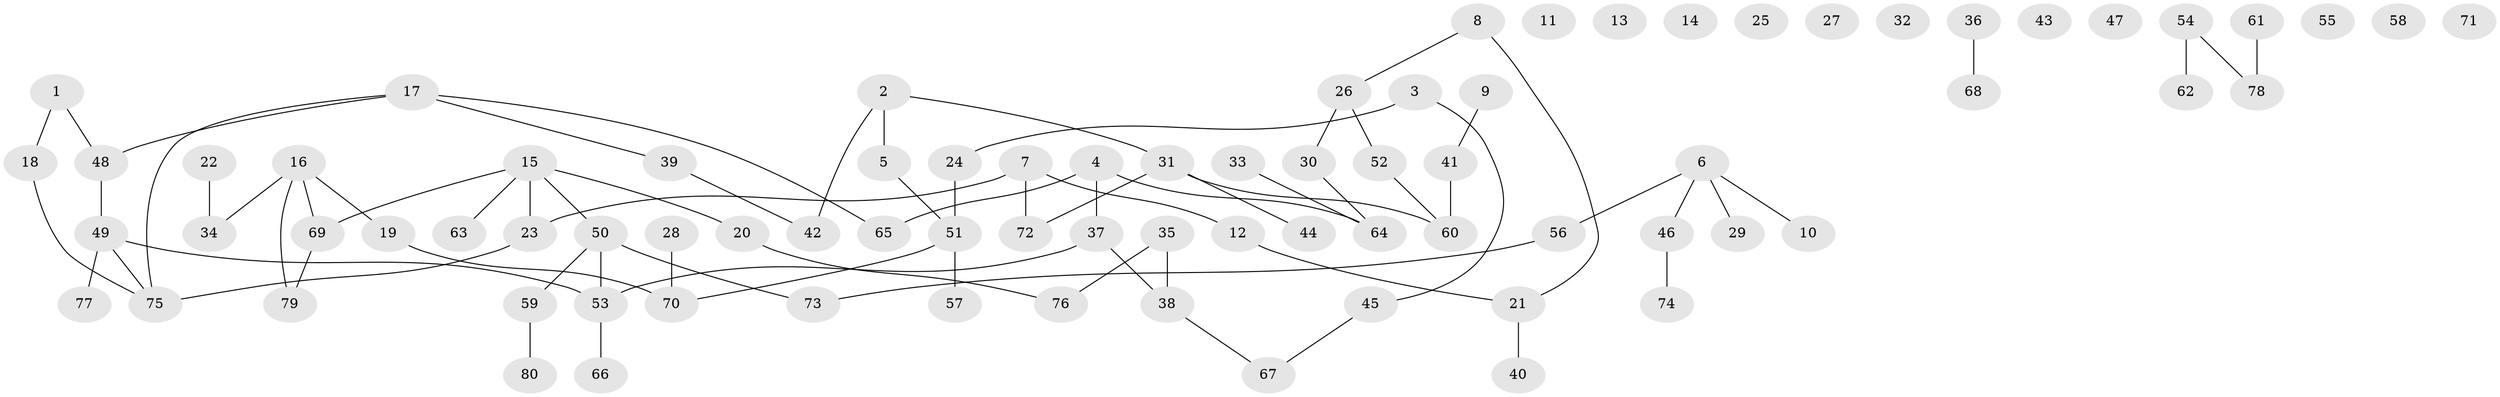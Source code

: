 // Generated by graph-tools (version 1.1) at 2025/25/03/09/25 03:25:13]
// undirected, 80 vertices, 77 edges
graph export_dot {
graph [start="1"]
  node [color=gray90,style=filled];
  1;
  2;
  3;
  4;
  5;
  6;
  7;
  8;
  9;
  10;
  11;
  12;
  13;
  14;
  15;
  16;
  17;
  18;
  19;
  20;
  21;
  22;
  23;
  24;
  25;
  26;
  27;
  28;
  29;
  30;
  31;
  32;
  33;
  34;
  35;
  36;
  37;
  38;
  39;
  40;
  41;
  42;
  43;
  44;
  45;
  46;
  47;
  48;
  49;
  50;
  51;
  52;
  53;
  54;
  55;
  56;
  57;
  58;
  59;
  60;
  61;
  62;
  63;
  64;
  65;
  66;
  67;
  68;
  69;
  70;
  71;
  72;
  73;
  74;
  75;
  76;
  77;
  78;
  79;
  80;
  1 -- 18;
  1 -- 48;
  2 -- 5;
  2 -- 31;
  2 -- 42;
  3 -- 24;
  3 -- 45;
  4 -- 37;
  4 -- 64;
  4 -- 65;
  5 -- 51;
  6 -- 10;
  6 -- 29;
  6 -- 46;
  6 -- 56;
  7 -- 12;
  7 -- 23;
  7 -- 72;
  8 -- 21;
  8 -- 26;
  9 -- 41;
  12 -- 21;
  15 -- 20;
  15 -- 23;
  15 -- 50;
  15 -- 63;
  15 -- 69;
  16 -- 19;
  16 -- 34;
  16 -- 69;
  16 -- 79;
  17 -- 39;
  17 -- 48;
  17 -- 65;
  17 -- 75;
  18 -- 75;
  19 -- 70;
  20 -- 76;
  21 -- 40;
  22 -- 34;
  23 -- 75;
  24 -- 51;
  26 -- 30;
  26 -- 52;
  28 -- 70;
  30 -- 64;
  31 -- 44;
  31 -- 60;
  31 -- 72;
  33 -- 64;
  35 -- 38;
  35 -- 76;
  36 -- 68;
  37 -- 38;
  37 -- 53;
  38 -- 67;
  39 -- 42;
  41 -- 60;
  45 -- 67;
  46 -- 74;
  48 -- 49;
  49 -- 53;
  49 -- 75;
  49 -- 77;
  50 -- 53;
  50 -- 59;
  50 -- 73;
  51 -- 57;
  51 -- 70;
  52 -- 60;
  53 -- 66;
  54 -- 62;
  54 -- 78;
  56 -- 73;
  59 -- 80;
  61 -- 78;
  69 -- 79;
}
